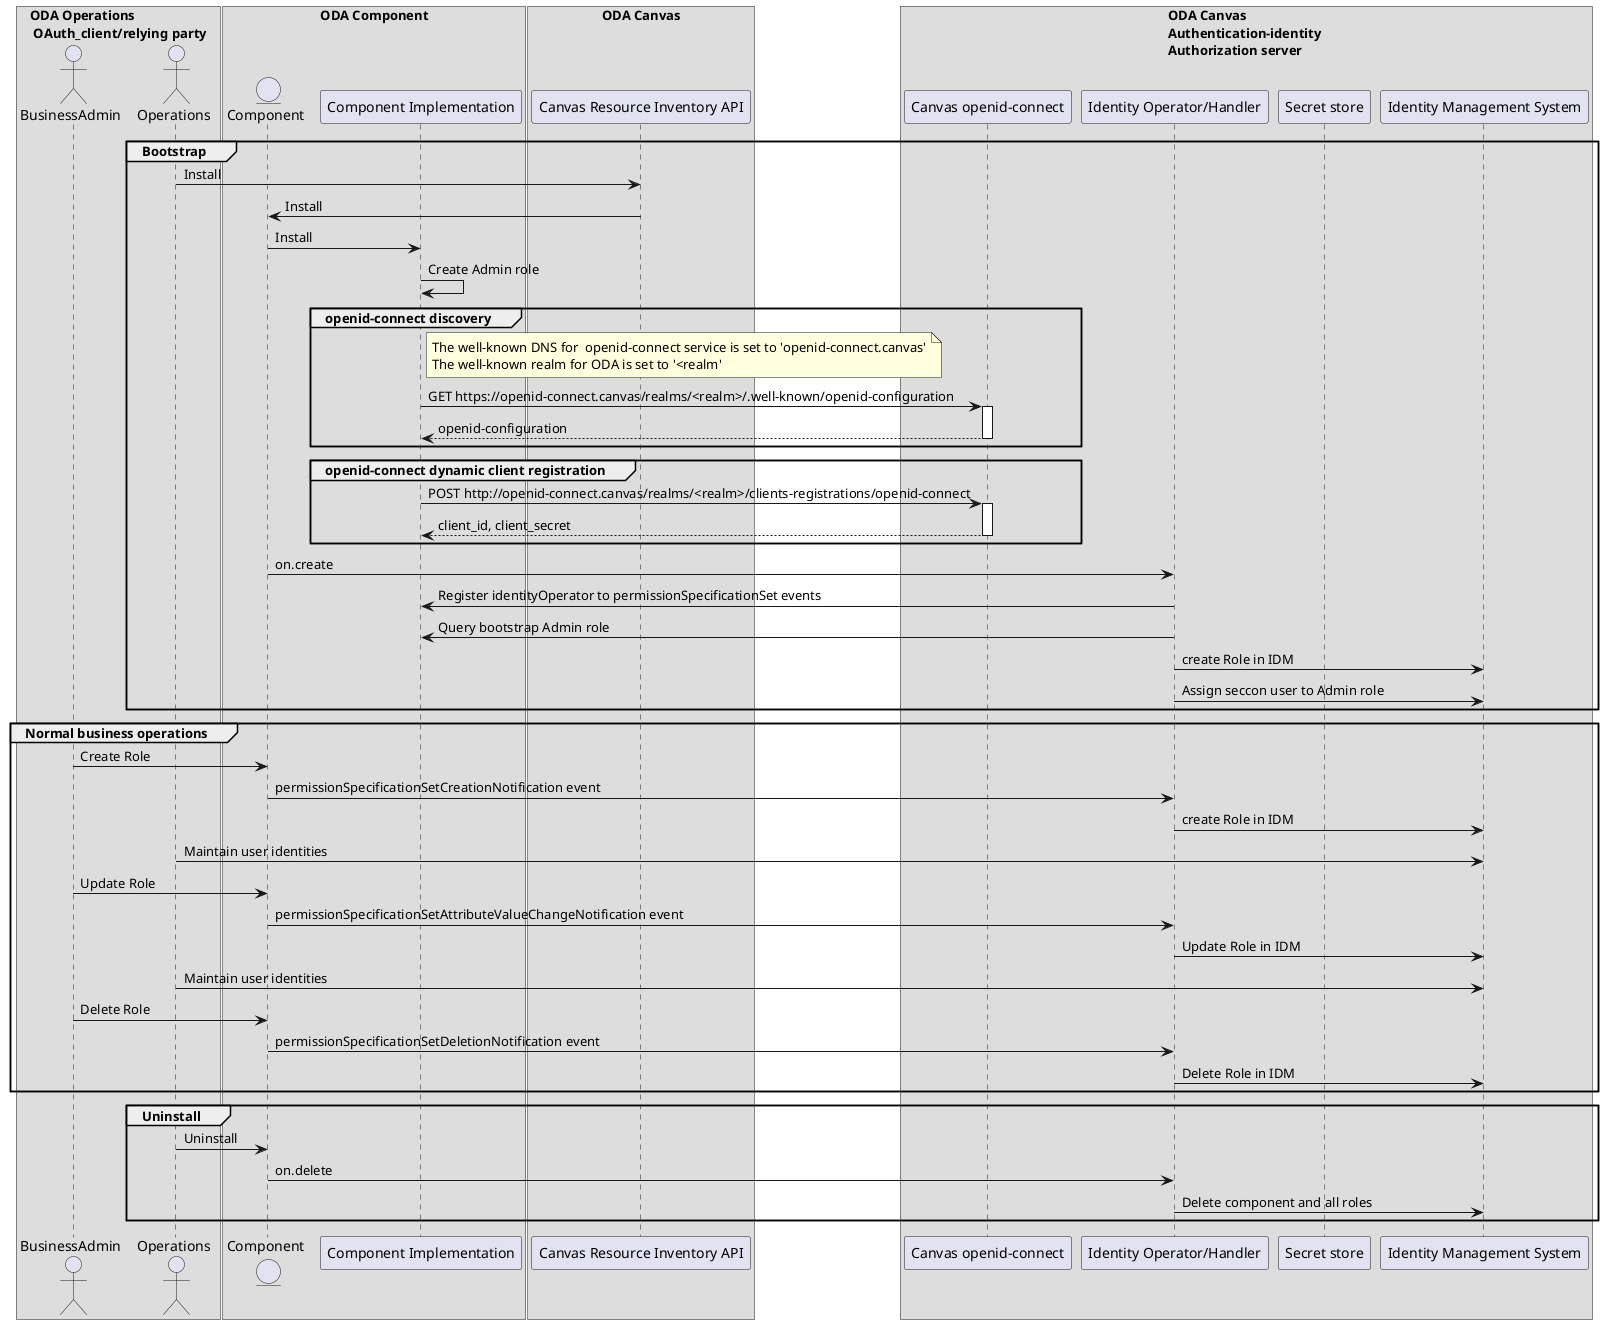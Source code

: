 @startuml

!define Swimlane1

box "ODA Operations \n OAuth_client/relying party"
    actor BusinessAdmin
    actor Operations
end box


box "ODA Component"
    entity Component
    participant "Component Implementation" as ComponentImplementation
end box
box "ODA Canvas"
    participant "Canvas Resource Inventory API"
end box

box "ODA Canvas \nAuthentication-identity \nAuthorization server"
    participant "Canvas openid-connect" as S1
    participant "Identity Operator/Handler" as identityOperator
    participant "Secret store" as SecretStore
    participant "Identity Management System" as IDM
end box



group Bootstrap
"Canvas Resource Inventory API" <- Operations : Install
Component <- "Canvas Resource Inventory API" : Install
Component -> ComponentImplementation : Install
ComponentImplementation -> ComponentImplementation: Create Admin role

group openid-connect discovery
note right of ComponentImplementation
    The well-known DNS for  openid-connect service is set to 'openid-connect.canvas'
    The well-known realm for ODA is set to '<realm'
end note
ComponentImplementation -> S1++: GET https://openid-connect.canvas/realms/<realm>/.well-known/openid-configuration
return openid-configuration
end group

group openid-connect dynamic client registration
ComponentImplementation -> S1++: POST http://openid-connect.canvas/realms/<realm>/clients-registrations/openid-connect
return client_id, client_secret
end group

Component -> identityOperator: on.create 

identityOperator -> ComponentImplementation: Register identityOperator to permissionSpecificationSet events

identityOperator -> ComponentImplementation : Query bootstrap Admin role
identityOperator -> IDM: create Role in IDM
identityOperator -> IDM: Assign seccon user to Admin role

end 
group Normal business operations

BusinessAdmin -> Component: Create Role
Component-> identityOperator: permissionSpecificationSetCreationNotification event
identityOperator -> IDM: create Role in IDM
Operations->IDM  : Maintain user identities
BusinessAdmin -> Component: Update Role
Component-> identityOperator: permissionSpecificationSetAttributeValueChangeNotification event
identityOperator -> IDM: Update Role in IDM
Operations->IDM  : Maintain user identities
BusinessAdmin -> Component: Delete Role
Component-> identityOperator: permissionSpecificationSetDeletionNotification event
identityOperator -> IDM: Delete Role in IDM

end
group Uninstall
Operations -> Component  : Uninstall
Component -> identityOperator: on.delete 
identityOperator -> IDM: Delete component and all roles
end

@enduml
